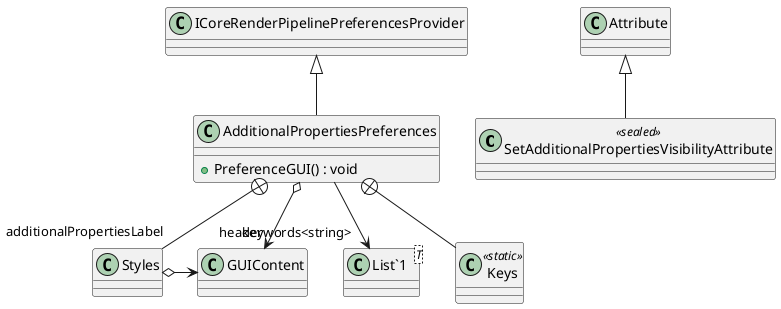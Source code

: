 @startuml
class SetAdditionalPropertiesVisibilityAttribute <<sealed>> {
}
class AdditionalPropertiesPreferences {
    + PreferenceGUI() : void
}
class Styles {
}
class "List`1"<T> {
}
class Keys <<static>> {
}
Attribute <|-- SetAdditionalPropertiesVisibilityAttribute
ICoreRenderPipelinePreferencesProvider <|-- AdditionalPropertiesPreferences
AdditionalPropertiesPreferences --> "keywords<string>" "List`1"
AdditionalPropertiesPreferences o-> "header" GUIContent
AdditionalPropertiesPreferences +-- Styles
Styles o-> "additionalPropertiesLabel" GUIContent
AdditionalPropertiesPreferences +-- Keys
@enduml
